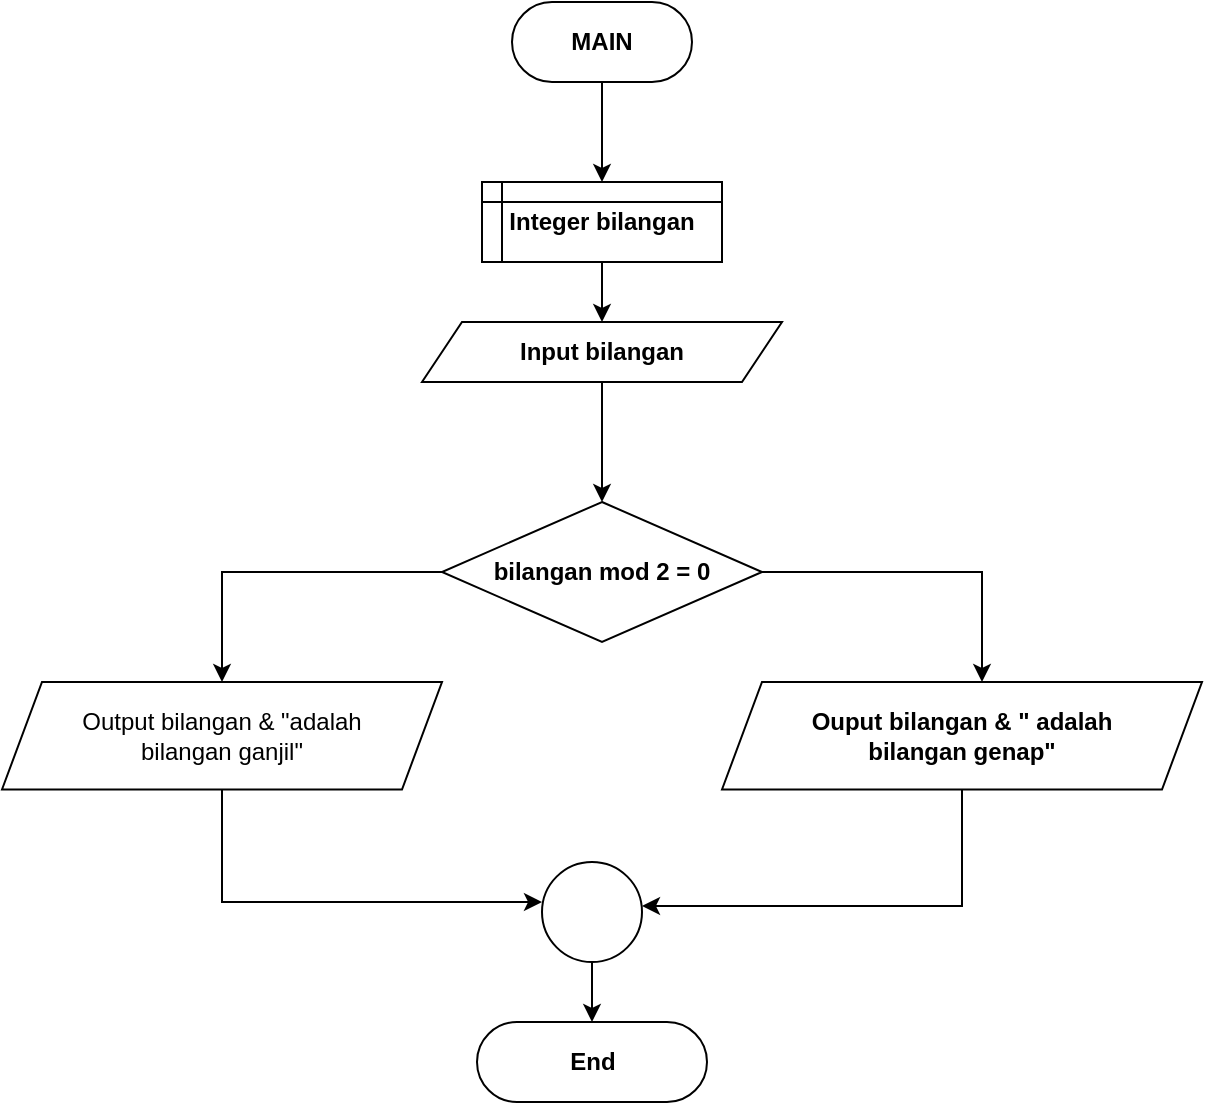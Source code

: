 <mxfile version="22.0.8" type="github">
  <diagram id="C5RBs43oDa-KdzZeNtuy" name="Page-1">
    <mxGraphModel dx="880" dy="470" grid="1" gridSize="10" guides="1" tooltips="1" connect="1" arrows="1" fold="1" page="1" pageScale="1" pageWidth="827" pageHeight="1169" math="0" shadow="0">
      <root>
        <mxCell id="WIyWlLk6GJQsqaUBKTNV-0" />
        <mxCell id="WIyWlLk6GJQsqaUBKTNV-1" parent="WIyWlLk6GJQsqaUBKTNV-0" />
        <mxCell id="BTNf-qpFEBP6sLvYOepa-16" value="" style="edgeStyle=orthogonalEdgeStyle;rounded=0;orthogonalLoop=1;jettySize=auto;html=1;fontStyle=1" edge="1" parent="WIyWlLk6GJQsqaUBKTNV-1" source="BTNf-qpFEBP6sLvYOepa-2" target="BTNf-qpFEBP6sLvYOepa-13">
          <mxGeometry relative="1" as="geometry" />
        </mxCell>
        <mxCell id="BTNf-qpFEBP6sLvYOepa-2" value="MAIN" style="rounded=1;whiteSpace=wrap;html=1;arcSize=50;fontStyle=1" vertex="1" parent="WIyWlLk6GJQsqaUBKTNV-1">
          <mxGeometry x="285" y="230" width="90" height="40" as="geometry" />
        </mxCell>
        <mxCell id="BTNf-qpFEBP6sLvYOepa-18" value="" style="edgeStyle=orthogonalEdgeStyle;rounded=0;orthogonalLoop=1;jettySize=auto;html=1;fontStyle=1" edge="1" parent="WIyWlLk6GJQsqaUBKTNV-1" source="BTNf-qpFEBP6sLvYOepa-13" target="BTNf-qpFEBP6sLvYOepa-17">
          <mxGeometry relative="1" as="geometry" />
        </mxCell>
        <mxCell id="BTNf-qpFEBP6sLvYOepa-13" value="Integer bilangan" style="shape=process;whiteSpace=wrap;html=1;backgroundOutline=1;size=0.083;fontStyle=1" vertex="1" parent="WIyWlLk6GJQsqaUBKTNV-1">
          <mxGeometry x="270" y="320" width="120" height="40" as="geometry" />
        </mxCell>
        <mxCell id="BTNf-qpFEBP6sLvYOepa-21" value="" style="edgeStyle=orthogonalEdgeStyle;rounded=0;orthogonalLoop=1;jettySize=auto;html=1;fontStyle=1" edge="1" parent="WIyWlLk6GJQsqaUBKTNV-1" source="BTNf-qpFEBP6sLvYOepa-17" target="BTNf-qpFEBP6sLvYOepa-20">
          <mxGeometry relative="1" as="geometry" />
        </mxCell>
        <mxCell id="BTNf-qpFEBP6sLvYOepa-17" value="Input bilangan" style="shape=parallelogram;perimeter=parallelogramPerimeter;whiteSpace=wrap;html=1;fixedSize=1;fontStyle=1" vertex="1" parent="WIyWlLk6GJQsqaUBKTNV-1">
          <mxGeometry x="240" y="390" width="180" height="30" as="geometry" />
        </mxCell>
        <mxCell id="BTNf-qpFEBP6sLvYOepa-19" value="Integer bilangan" style="shape=internalStorage;whiteSpace=wrap;html=1;backgroundOutline=1;dx=10;dy=10;fontStyle=1" vertex="1" parent="WIyWlLk6GJQsqaUBKTNV-1">
          <mxGeometry x="270" y="320" width="120" height="40" as="geometry" />
        </mxCell>
        <mxCell id="BTNf-qpFEBP6sLvYOepa-23" value="" style="edgeStyle=orthogonalEdgeStyle;rounded=0;orthogonalLoop=1;jettySize=auto;html=1;fontStyle=0" edge="1" parent="WIyWlLk6GJQsqaUBKTNV-1" source="BTNf-qpFEBP6sLvYOepa-20" target="BTNf-qpFEBP6sLvYOepa-22">
          <mxGeometry relative="1" as="geometry">
            <Array as="points">
              <mxPoint x="140" y="515" />
            </Array>
          </mxGeometry>
        </mxCell>
        <mxCell id="BTNf-qpFEBP6sLvYOepa-25" value="" style="edgeStyle=orthogonalEdgeStyle;rounded=0;orthogonalLoop=1;jettySize=auto;html=1;fontStyle=1" edge="1" parent="WIyWlLk6GJQsqaUBKTNV-1" source="BTNf-qpFEBP6sLvYOepa-20" target="BTNf-qpFEBP6sLvYOepa-24">
          <mxGeometry relative="1" as="geometry">
            <Array as="points">
              <mxPoint x="520" y="515" />
            </Array>
          </mxGeometry>
        </mxCell>
        <mxCell id="BTNf-qpFEBP6sLvYOepa-20" value="bilangan mod 2 = 0" style="rhombus;whiteSpace=wrap;html=1;fontStyle=1" vertex="1" parent="WIyWlLk6GJQsqaUBKTNV-1">
          <mxGeometry x="250" y="480" width="160" height="70" as="geometry" />
        </mxCell>
        <mxCell id="BTNf-qpFEBP6sLvYOepa-29" style="edgeStyle=orthogonalEdgeStyle;rounded=0;orthogonalLoop=1;jettySize=auto;html=1;exitX=0.5;exitY=1;exitDx=0;exitDy=0;fontStyle=0" edge="1" parent="WIyWlLk6GJQsqaUBKTNV-1" source="BTNf-qpFEBP6sLvYOepa-22">
          <mxGeometry relative="1" as="geometry">
            <mxPoint x="300" y="680" as="targetPoint" />
            <mxPoint x="140" y="650" as="sourcePoint" />
            <Array as="points">
              <mxPoint x="140" y="680" />
            </Array>
          </mxGeometry>
        </mxCell>
        <mxCell id="BTNf-qpFEBP6sLvYOepa-22" value="&lt;div&gt;Output bilangan &amp;amp; &quot;adalah &lt;br&gt;&lt;/div&gt;&lt;div&gt;bilangan ganjil&quot;&lt;br&gt;&lt;/div&gt;" style="shape=parallelogram;perimeter=parallelogramPerimeter;whiteSpace=wrap;html=1;fixedSize=1;fontStyle=0" vertex="1" parent="WIyWlLk6GJQsqaUBKTNV-1">
          <mxGeometry x="30" y="570" width="220" height="53.75" as="geometry" />
        </mxCell>
        <mxCell id="BTNf-qpFEBP6sLvYOepa-30" style="edgeStyle=orthogonalEdgeStyle;rounded=0;orthogonalLoop=1;jettySize=auto;html=1;fontStyle=1" edge="1" parent="WIyWlLk6GJQsqaUBKTNV-1" source="BTNf-qpFEBP6sLvYOepa-24">
          <mxGeometry relative="1" as="geometry">
            <mxPoint x="350" y="682" as="targetPoint" />
            <Array as="points">
              <mxPoint x="510" y="682" />
              <mxPoint x="401" y="682" />
            </Array>
          </mxGeometry>
        </mxCell>
        <mxCell id="BTNf-qpFEBP6sLvYOepa-24" value="&lt;div&gt;Ouput bilangan &amp;amp; &quot; adalah &lt;br&gt;&lt;/div&gt;&lt;div&gt;bilangan genap&quot;&lt;br&gt;&lt;/div&gt;" style="shape=parallelogram;perimeter=parallelogramPerimeter;whiteSpace=wrap;html=1;fixedSize=1;fontStyle=1" vertex="1" parent="WIyWlLk6GJQsqaUBKTNV-1">
          <mxGeometry x="390" y="570" width="240" height="53.75" as="geometry" />
        </mxCell>
        <mxCell id="BTNf-qpFEBP6sLvYOepa-32" style="edgeStyle=orthogonalEdgeStyle;rounded=0;orthogonalLoop=1;jettySize=auto;html=1;fontStyle=1" edge="1" parent="WIyWlLk6GJQsqaUBKTNV-1" source="BTNf-qpFEBP6sLvYOepa-31" target="BTNf-qpFEBP6sLvYOepa-33">
          <mxGeometry relative="1" as="geometry">
            <mxPoint x="325" y="730" as="targetPoint" />
          </mxGeometry>
        </mxCell>
        <mxCell id="BTNf-qpFEBP6sLvYOepa-31" value="" style="ellipse;whiteSpace=wrap;html=1;aspect=fixed;fontStyle=1" vertex="1" parent="WIyWlLk6GJQsqaUBKTNV-1">
          <mxGeometry x="300" y="660" width="50" height="50" as="geometry" />
        </mxCell>
        <mxCell id="BTNf-qpFEBP6sLvYOepa-33" value="End" style="rounded=1;whiteSpace=wrap;html=1;arcSize=50;fontStyle=1" vertex="1" parent="WIyWlLk6GJQsqaUBKTNV-1">
          <mxGeometry x="267.5" y="740" width="115" height="40" as="geometry" />
        </mxCell>
      </root>
    </mxGraphModel>
  </diagram>
</mxfile>
